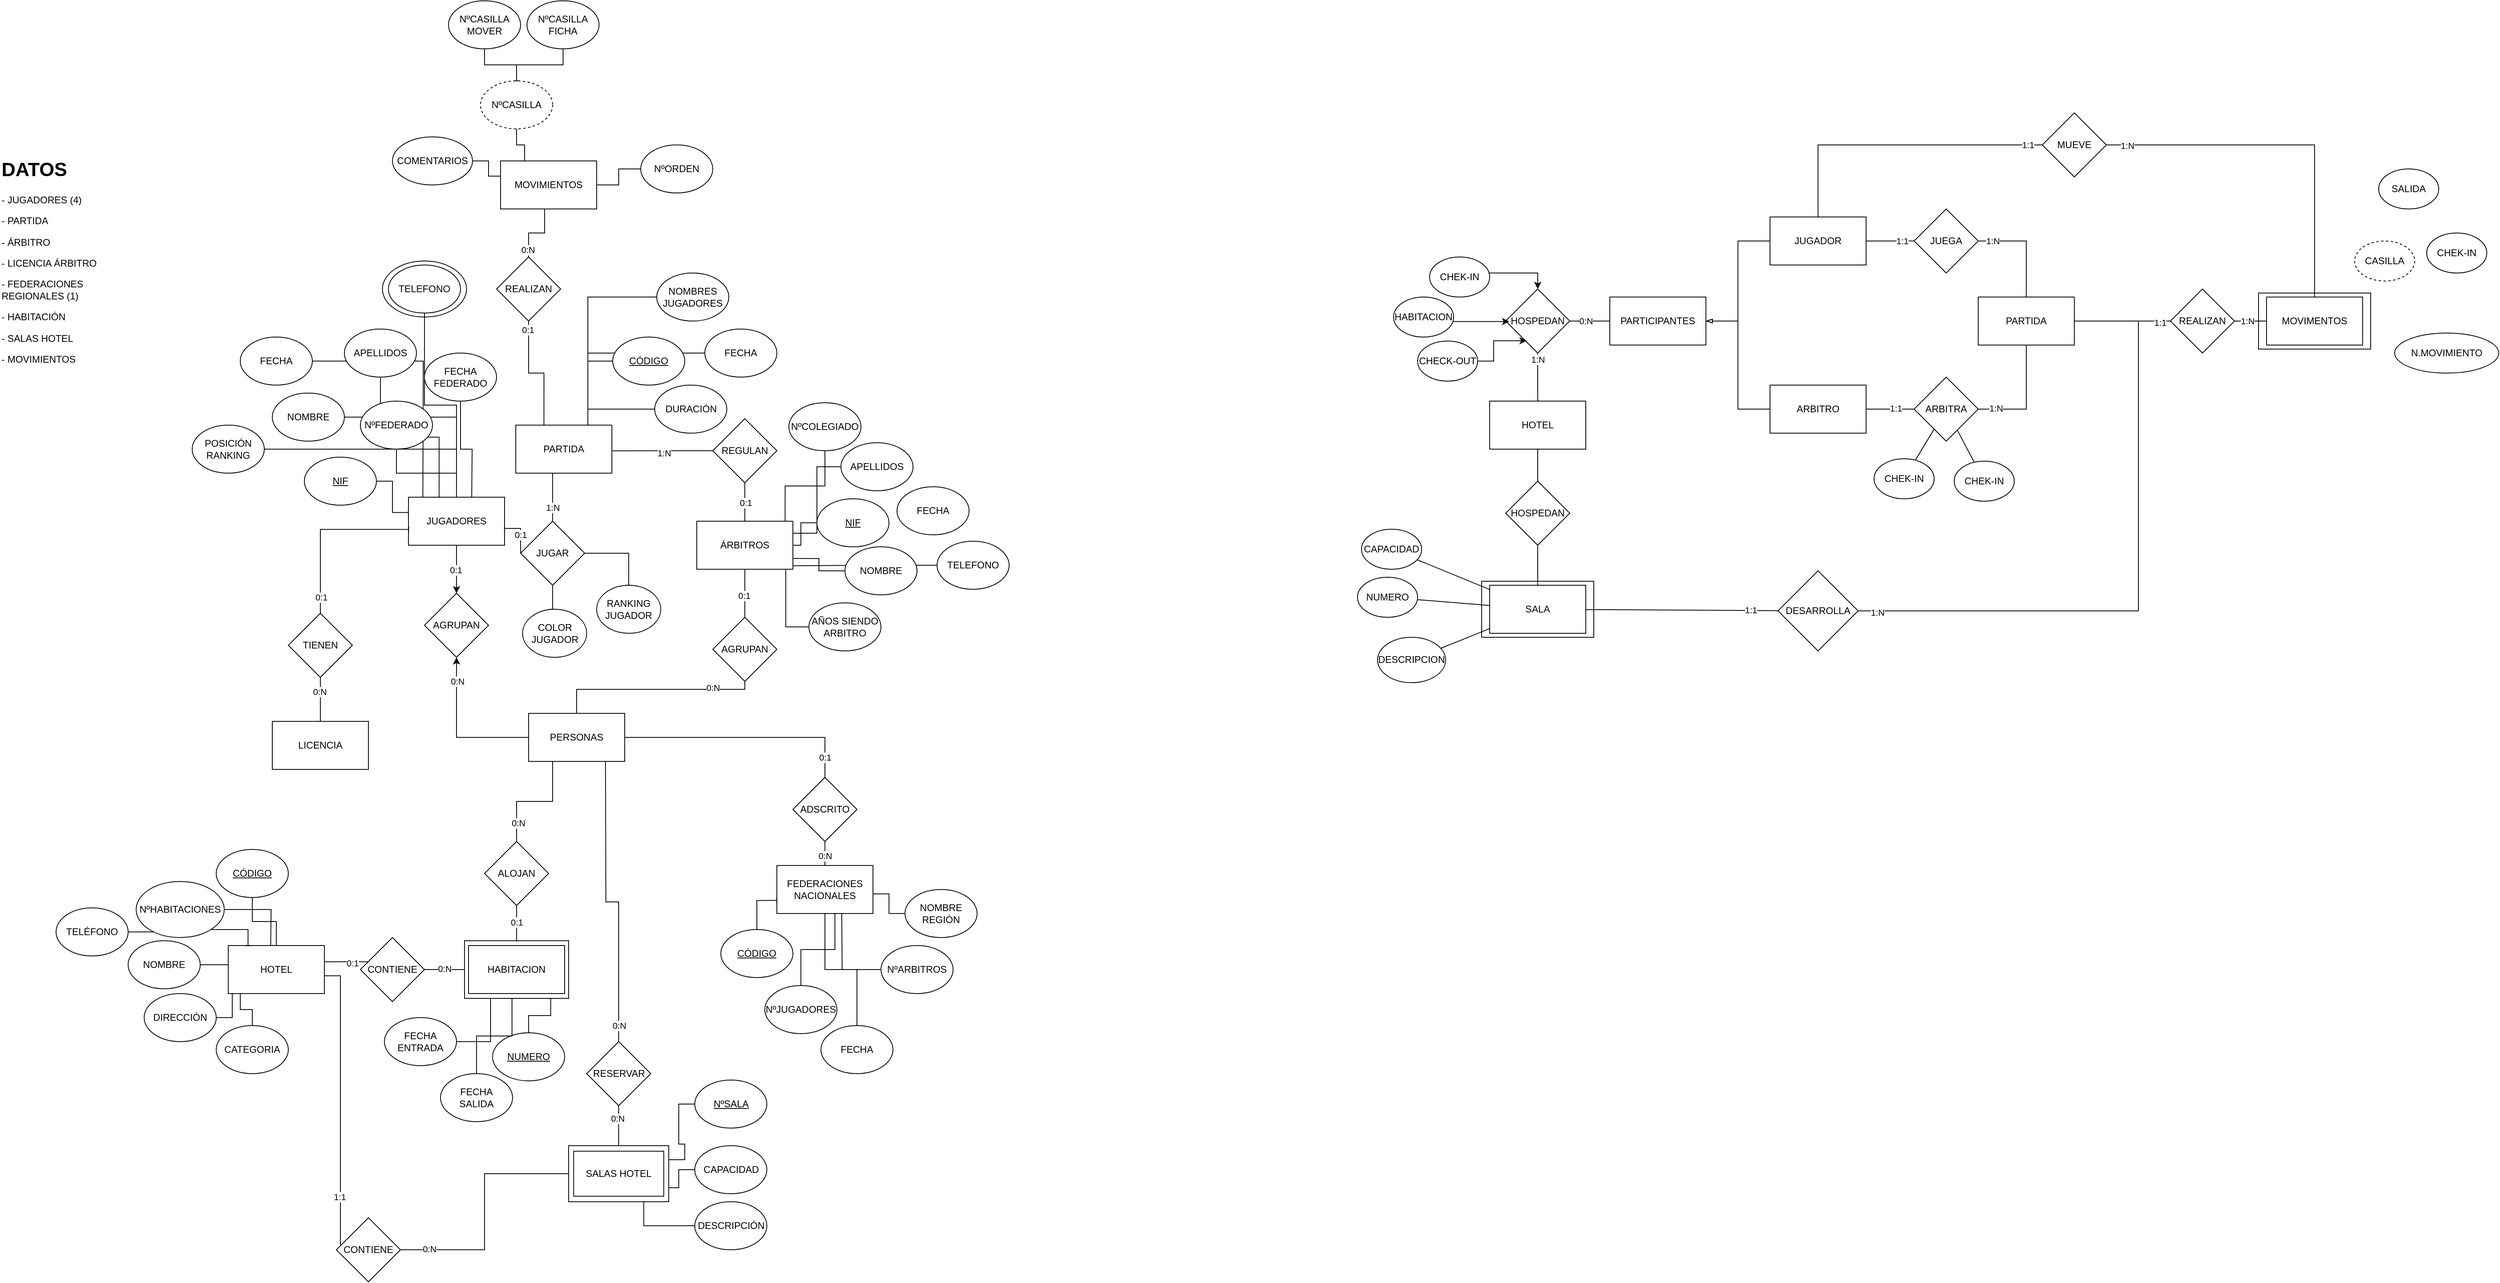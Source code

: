 <mxfile version="24.7.17">
  <diagram name="Página-1" id="o47DHIeaNQYIoSvxBMfL">
    <mxGraphModel dx="1810" dy="1708" grid="1" gridSize="10" guides="1" tooltips="1" connect="1" arrows="1" fold="1" page="1" pageScale="1" pageWidth="827" pageHeight="1169" math="0" shadow="0">
      <root>
        <mxCell id="0" />
        <mxCell id="1" parent="0" />
        <mxCell id="8Yfpx1BOfUTbNeeiR8w_-63" value="MOVIMENTOS" style="rounded=0;whiteSpace=wrap;html=1;" vertex="1" parent="1">
          <mxGeometry x="2530" y="185" width="140" height="70" as="geometry" />
        </mxCell>
        <mxCell id="8Yfpx1BOfUTbNeeiR8w_-32" value="" style="rounded=0;whiteSpace=wrap;html=1;" vertex="1" parent="1">
          <mxGeometry x="1560" y="545" width="140" height="70" as="geometry" />
        </mxCell>
        <mxCell id="TMby_tyriAQ5ey5jKDCZ-1" value="TELEFONO" style="ellipse;whiteSpace=wrap;html=1;" parent="1" vertex="1">
          <mxGeometry x="187.5" y="145" width="105" height="70" as="geometry" />
        </mxCell>
        <mxCell id="W9Ks_EkjWokIj7THZj_N-93" value="" style="rounded=0;whiteSpace=wrap;html=1;" parent="1" vertex="1">
          <mxGeometry x="290" y="994" width="130" height="72" as="geometry" />
        </mxCell>
        <mxCell id="W9Ks_EkjWokIj7THZj_N-1" value="&lt;h1 style=&quot;margin-top: 0px;&quot;&gt;DATOS&lt;/h1&gt;&lt;p&gt;- JUGADORES (4)&lt;/p&gt;&lt;p&gt;- PARTIDA&lt;/p&gt;&lt;p&gt;- ÁRBITRO&amp;nbsp;&lt;/p&gt;&lt;p&gt;- LICENCIA ÁRBITRO&lt;/p&gt;&lt;p&gt;- FEDERACIONES REGIONALES (1)&lt;/p&gt;&lt;p&gt;- HABITACIÓN&lt;/p&gt;&lt;p&gt;- SALAS HOTEL&lt;/p&gt;&lt;p&gt;- MOVIMIENTOS&lt;/p&gt;&lt;p&gt;&lt;br&gt;&lt;/p&gt;" style="text;html=1;whiteSpace=wrap;overflow=hidden;rounded=0;" parent="1" vertex="1">
          <mxGeometry x="-290" y="10" width="180" height="280" as="geometry" />
        </mxCell>
        <mxCell id="W9Ks_EkjWokIj7THZj_N-2" value="ÁRBITROS" style="rounded=0;whiteSpace=wrap;html=1;" parent="1" vertex="1">
          <mxGeometry x="580" y="470" width="120" height="60" as="geometry" />
        </mxCell>
        <mxCell id="W9Ks_EkjWokIj7THZj_N-14" style="edgeStyle=orthogonalEdgeStyle;rounded=0;orthogonalLoop=1;jettySize=auto;html=1;entryX=0.5;entryY=0;entryDx=0;entryDy=0;" parent="1" source="W9Ks_EkjWokIj7THZj_N-3" target="W9Ks_EkjWokIj7THZj_N-12" edge="1">
          <mxGeometry relative="1" as="geometry" />
        </mxCell>
        <mxCell id="TMby_tyriAQ5ey5jKDCZ-6" value="0:1" style="edgeLabel;html=1;align=center;verticalAlign=middle;resizable=0;points=[];" parent="W9Ks_EkjWokIj7THZj_N-14" vertex="1" connectable="0">
          <mxGeometry x="0.038" y="-1" relative="1" as="geometry">
            <mxPoint as="offset" />
          </mxGeometry>
        </mxCell>
        <mxCell id="W9Ks_EkjWokIj7THZj_N-3" value="JUGADORES" style="rounded=0;whiteSpace=wrap;html=1;" parent="1" vertex="1">
          <mxGeometry x="220" y="440" width="120" height="60" as="geometry" />
        </mxCell>
        <mxCell id="W9Ks_EkjWokIj7THZj_N-4" value="PARTIDA" style="rounded=0;whiteSpace=wrap;html=1;" parent="1" vertex="1">
          <mxGeometry x="354" y="350" width="120" height="60" as="geometry" />
        </mxCell>
        <mxCell id="W9Ks_EkjWokIj7THZj_N-5" value="LICENCIA" style="whiteSpace=wrap;html=1;" parent="1" vertex="1">
          <mxGeometry x="50" y="720" width="120" height="60" as="geometry" />
        </mxCell>
        <mxCell id="W9Ks_EkjWokIj7THZj_N-6" value="FEDERACIONES&lt;div&gt;NACIONALES&lt;/div&gt;" style="rounded=0;whiteSpace=wrap;html=1;" parent="1" vertex="1">
          <mxGeometry x="680" y="900" width="120" height="60" as="geometry" />
        </mxCell>
        <mxCell id="W9Ks_EkjWokIj7THZj_N-7" value="HOTEL" style="rounded=0;whiteSpace=wrap;html=1;" parent="1" vertex="1">
          <mxGeometry x="-5" y="1000" width="120" height="60" as="geometry" />
        </mxCell>
        <mxCell id="W9Ks_EkjWokIj7THZj_N-8" value="HABITACION" style="rounded=0;whiteSpace=wrap;html=1;" parent="1" vertex="1">
          <mxGeometry x="295" y="1000" width="120" height="60" as="geometry" />
        </mxCell>
        <mxCell id="W9Ks_EkjWokIj7THZj_N-19" style="edgeStyle=orthogonalEdgeStyle;rounded=0;orthogonalLoop=1;jettySize=auto;html=1;entryX=0.5;entryY=1;entryDx=0;entryDy=0;" parent="1" source="W9Ks_EkjWokIj7THZj_N-9" target="W9Ks_EkjWokIj7THZj_N-12" edge="1">
          <mxGeometry relative="1" as="geometry" />
        </mxCell>
        <mxCell id="TMby_tyriAQ5ey5jKDCZ-7" value="0:N" style="edgeLabel;html=1;align=center;verticalAlign=middle;resizable=0;points=[];" parent="W9Ks_EkjWokIj7THZj_N-19" vertex="1" connectable="0">
          <mxGeometry x="0.685" y="-1" relative="1" as="geometry">
            <mxPoint as="offset" />
          </mxGeometry>
        </mxCell>
        <mxCell id="W9Ks_EkjWokIj7THZj_N-9" value="PERSONAS" style="rounded=0;whiteSpace=wrap;html=1;" parent="1" vertex="1">
          <mxGeometry x="370" y="710" width="120" height="60" as="geometry" />
        </mxCell>
        <mxCell id="W9Ks_EkjWokIj7THZj_N-10" value="SALAS HOTEL" style="rounded=0;whiteSpace=wrap;html=1;" parent="1" vertex="1">
          <mxGeometry x="420" y="1250" width="125" height="70" as="geometry" />
        </mxCell>
        <mxCell id="W9Ks_EkjWokIj7THZj_N-11" value="MOVIMIENTOS" style="rounded=0;whiteSpace=wrap;html=1;" parent="1" vertex="1">
          <mxGeometry x="335" y="20" width="120" height="60" as="geometry" />
        </mxCell>
        <mxCell id="W9Ks_EkjWokIj7THZj_N-12" value="AGRUPAN" style="rhombus;whiteSpace=wrap;html=1;" parent="1" vertex="1">
          <mxGeometry x="240" y="560" width="80" height="80" as="geometry" />
        </mxCell>
        <mxCell id="TMby_tyriAQ5ey5jKDCZ-31" style="edgeStyle=orthogonalEdgeStyle;rounded=0;orthogonalLoop=1;jettySize=auto;html=1;entryX=0.5;entryY=0;entryDx=0;entryDy=0;endArrow=baseDash;endFill=0;" parent="1" source="W9Ks_EkjWokIj7THZj_N-15" target="W9Ks_EkjWokIj7THZj_N-9" edge="1">
          <mxGeometry relative="1" as="geometry">
            <Array as="points">
              <mxPoint x="640" y="680" />
              <mxPoint x="430" y="680" />
            </Array>
          </mxGeometry>
        </mxCell>
        <mxCell id="TMby_tyriAQ5ey5jKDCZ-32" value="0:N" style="edgeLabel;html=1;align=center;verticalAlign=middle;resizable=0;points=[];" parent="TMby_tyriAQ5ey5jKDCZ-31" vertex="1" connectable="0">
          <mxGeometry x="0.654" y="-2" relative="1" as="geometry">
            <mxPoint x="157" as="offset" />
          </mxGeometry>
        </mxCell>
        <mxCell id="TMby_tyriAQ5ey5jKDCZ-41" style="edgeStyle=orthogonalEdgeStyle;rounded=0;orthogonalLoop=1;jettySize=auto;html=1;entryX=0.5;entryY=1;entryDx=0;entryDy=0;endArrow=baseDash;endFill=0;" parent="1" source="W9Ks_EkjWokIj7THZj_N-15" target="W9Ks_EkjWokIj7THZj_N-2" edge="1">
          <mxGeometry relative="1" as="geometry" />
        </mxCell>
        <mxCell id="TMby_tyriAQ5ey5jKDCZ-42" value="0:1" style="edgeLabel;html=1;align=center;verticalAlign=middle;resizable=0;points=[];" parent="TMby_tyriAQ5ey5jKDCZ-41" vertex="1" connectable="0">
          <mxGeometry x="-0.091" y="1" relative="1" as="geometry">
            <mxPoint as="offset" />
          </mxGeometry>
        </mxCell>
        <mxCell id="W9Ks_EkjWokIj7THZj_N-15" value="AGRUPAN" style="rhombus;whiteSpace=wrap;html=1;" parent="1" vertex="1">
          <mxGeometry x="600" y="590" width="80" height="80" as="geometry" />
        </mxCell>
        <mxCell id="TMby_tyriAQ5ey5jKDCZ-17" style="edgeStyle=orthogonalEdgeStyle;rounded=0;orthogonalLoop=1;jettySize=auto;html=1;entryX=0.25;entryY=1;entryDx=0;entryDy=0;endArrow=baseDash;endFill=0;" parent="1" source="W9Ks_EkjWokIj7THZj_N-25" target="W9Ks_EkjWokIj7THZj_N-9" edge="1">
          <mxGeometry relative="1" as="geometry" />
        </mxCell>
        <mxCell id="TMby_tyriAQ5ey5jKDCZ-20" value="0:N" style="edgeLabel;html=1;align=center;verticalAlign=middle;resizable=0;points=[];" parent="TMby_tyriAQ5ey5jKDCZ-17" vertex="1" connectable="0">
          <mxGeometry x="-0.679" y="-2" relative="1" as="geometry">
            <mxPoint as="offset" />
          </mxGeometry>
        </mxCell>
        <mxCell id="TMby_tyriAQ5ey5jKDCZ-18" style="edgeStyle=orthogonalEdgeStyle;rounded=0;orthogonalLoop=1;jettySize=auto;html=1;entryX=0.5;entryY=0;entryDx=0;entryDy=0;endArrow=baseDash;endFill=0;" parent="1" source="W9Ks_EkjWokIj7THZj_N-25" target="W9Ks_EkjWokIj7THZj_N-93" edge="1">
          <mxGeometry relative="1" as="geometry" />
        </mxCell>
        <mxCell id="TMby_tyriAQ5ey5jKDCZ-21" value="0:1" style="edgeLabel;html=1;align=center;verticalAlign=middle;resizable=0;points=[];" parent="TMby_tyriAQ5ey5jKDCZ-18" vertex="1" connectable="0">
          <mxGeometry x="-0.074" relative="1" as="geometry">
            <mxPoint as="offset" />
          </mxGeometry>
        </mxCell>
        <mxCell id="W9Ks_EkjWokIj7THZj_N-25" value="ALOJAN" style="rhombus;whiteSpace=wrap;html=1;" parent="1" vertex="1">
          <mxGeometry x="315" y="870" width="80" height="80" as="geometry" />
        </mxCell>
        <mxCell id="TMby_tyriAQ5ey5jKDCZ-3" style="edgeStyle=orthogonalEdgeStyle;rounded=0;orthogonalLoop=1;jettySize=auto;html=1;entryX=0.5;entryY=0;entryDx=0;entryDy=0;endArrow=baseDash;endFill=0;" parent="1" source="W9Ks_EkjWokIj7THZj_N-27" target="W9Ks_EkjWokIj7THZj_N-5" edge="1">
          <mxGeometry relative="1" as="geometry" />
        </mxCell>
        <mxCell id="TMby_tyriAQ5ey5jKDCZ-5" value="0:N" style="edgeLabel;html=1;align=center;verticalAlign=middle;resizable=0;points=[];" parent="TMby_tyriAQ5ey5jKDCZ-3" vertex="1" connectable="0">
          <mxGeometry x="-0.358" y="-1" relative="1" as="geometry">
            <mxPoint as="offset" />
          </mxGeometry>
        </mxCell>
        <mxCell id="W9Ks_EkjWokIj7THZj_N-27" value="TIENEN" style="rhombus;whiteSpace=wrap;html=1;" parent="1" vertex="1">
          <mxGeometry x="70" y="585" width="80" height="80" as="geometry" />
        </mxCell>
        <mxCell id="TMby_tyriAQ5ey5jKDCZ-28" style="edgeStyle=orthogonalEdgeStyle;rounded=0;orthogonalLoop=1;jettySize=auto;html=1;entryX=0.5;entryY=0;entryDx=0;entryDy=0;endArrow=baseDash;endFill=0;" parent="1" source="W9Ks_EkjWokIj7THZj_N-29" target="W9Ks_EkjWokIj7THZj_N-6" edge="1">
          <mxGeometry relative="1" as="geometry" />
        </mxCell>
        <mxCell id="TMby_tyriAQ5ey5jKDCZ-35" value="0:N" style="edgeLabel;html=1;align=center;verticalAlign=middle;resizable=0;points=[];" parent="TMby_tyriAQ5ey5jKDCZ-28" vertex="1" connectable="0">
          <mxGeometry x="0.509" relative="1" as="geometry">
            <mxPoint as="offset" />
          </mxGeometry>
        </mxCell>
        <mxCell id="TMby_tyriAQ5ey5jKDCZ-33" style="edgeStyle=orthogonalEdgeStyle;rounded=0;orthogonalLoop=1;jettySize=auto;html=1;entryX=1;entryY=0.5;entryDx=0;entryDy=0;endArrow=baseDash;endFill=0;" parent="1" source="W9Ks_EkjWokIj7THZj_N-29" target="W9Ks_EkjWokIj7THZj_N-9" edge="1">
          <mxGeometry relative="1" as="geometry">
            <Array as="points">
              <mxPoint x="740" y="740" />
            </Array>
          </mxGeometry>
        </mxCell>
        <mxCell id="TMby_tyriAQ5ey5jKDCZ-34" value="0:1" style="edgeLabel;html=1;align=center;verticalAlign=middle;resizable=0;points=[];" parent="TMby_tyriAQ5ey5jKDCZ-33" vertex="1" connectable="0">
          <mxGeometry x="-0.833" relative="1" as="geometry">
            <mxPoint as="offset" />
          </mxGeometry>
        </mxCell>
        <mxCell id="W9Ks_EkjWokIj7THZj_N-29" value="ADSCRITO" style="rhombus;whiteSpace=wrap;html=1;" parent="1" vertex="1">
          <mxGeometry x="700" y="790" width="80" height="80" as="geometry" />
        </mxCell>
        <mxCell id="TMby_tyriAQ5ey5jKDCZ-25" style="edgeStyle=orthogonalEdgeStyle;rounded=0;orthogonalLoop=1;jettySize=auto;html=1;entryX=0.5;entryY=0;entryDx=0;entryDy=0;endArrow=baseDash;endFill=0;" parent="1" source="W9Ks_EkjWokIj7THZj_N-31" target="W9Ks_EkjWokIj7THZj_N-10" edge="1">
          <mxGeometry relative="1" as="geometry" />
        </mxCell>
        <mxCell id="TMby_tyriAQ5ey5jKDCZ-27" value="0:N" style="edgeLabel;html=1;align=center;verticalAlign=middle;resizable=0;points=[];" parent="TMby_tyriAQ5ey5jKDCZ-25" vertex="1" connectable="0">
          <mxGeometry x="-0.363" y="-2" relative="1" as="geometry">
            <mxPoint as="offset" />
          </mxGeometry>
        </mxCell>
        <mxCell id="W9Ks_EkjWokIj7THZj_N-31" value="RESERVAR" style="rhombus;whiteSpace=wrap;html=1;" parent="1" vertex="1">
          <mxGeometry x="442.5" y="1120" width="80" height="80" as="geometry" />
        </mxCell>
        <mxCell id="W9Ks_EkjWokIj7THZj_N-53" style="edgeStyle=orthogonalEdgeStyle;rounded=0;orthogonalLoop=1;jettySize=auto;html=1;endArrow=baseDash;endFill=0;" parent="1" source="W9Ks_EkjWokIj7THZj_N-40" target="W9Ks_EkjWokIj7THZj_N-3" edge="1">
          <mxGeometry relative="1" as="geometry" />
        </mxCell>
        <mxCell id="W9Ks_EkjWokIj7THZj_N-40" value="NOMBRE" style="ellipse;whiteSpace=wrap;html=1;" parent="1" vertex="1">
          <mxGeometry x="50" y="310" width="90" height="60" as="geometry" />
        </mxCell>
        <mxCell id="W9Ks_EkjWokIj7THZj_N-43" style="edgeStyle=orthogonalEdgeStyle;rounded=0;orthogonalLoop=1;jettySize=auto;html=1;endArrow=baseDash;endFill=0;" parent="1" source="W9Ks_EkjWokIj7THZj_N-42" target="W9Ks_EkjWokIj7THZj_N-3" edge="1">
          <mxGeometry relative="1" as="geometry" />
        </mxCell>
        <mxCell id="W9Ks_EkjWokIj7THZj_N-45" value="FECHA&lt;span style=&quot;color: rgba(0, 0, 0, 0); font-family: monospace; font-size: 0px; text-align: start; text-wrap: nowrap;&quot;&gt;%3CmxGraphModel%3E%3Croot%3E%3CmxCell%20id%3D%220%22%2F%3E%3CmxCell%20id%3D%221%22%20parent%3D%220%22%2F%3E%3CmxCell%20id%3D%222%22%20value%3D%22NOMBRE%22%20style%3D%22ellipse%3BwhiteSpace%3Dwrap%3Bhtml%3D1%3B%22%20vertex%3D%221%22%20parent%3D%221%22%3E%3CmxGeometry%20x%3D%2250%22%20y%3D%22310%22%20width%3D%2290%22%20height%3D%2260%22%20as%3D%22geometry%22%2F%3E%3C%2FmxCell%3E%3C%2Froot%3E%3C%2FmxGraphModel%3E&lt;/span&gt;" style="ellipse;whiteSpace=wrap;html=1;" parent="1" vertex="1">
          <mxGeometry x="10" y="240" width="90" height="60" as="geometry" />
        </mxCell>
        <mxCell id="W9Ks_EkjWokIj7THZj_N-55" style="edgeStyle=orthogonalEdgeStyle;rounded=0;orthogonalLoop=1;jettySize=auto;html=1;endArrow=baseDash;endFill=0;" parent="1" source="W9Ks_EkjWokIj7THZj_N-47" target="W9Ks_EkjWokIj7THZj_N-3" edge="1">
          <mxGeometry relative="1" as="geometry" />
        </mxCell>
        <mxCell id="W9Ks_EkjWokIj7THZj_N-47" value="POSICIÓN&lt;div&gt;RANKING&lt;/div&gt;" style="ellipse;whiteSpace=wrap;html=1;" parent="1" vertex="1">
          <mxGeometry x="-50" y="350" width="90" height="60" as="geometry" />
        </mxCell>
        <mxCell id="W9Ks_EkjWokIj7THZj_N-50" style="edgeStyle=orthogonalEdgeStyle;rounded=0;orthogonalLoop=1;jettySize=auto;html=1;entryX=-0.001;entryY=0.318;entryDx=0;entryDy=0;entryPerimeter=0;endArrow=baseDash;endFill=0;" parent="1" source="W9Ks_EkjWokIj7THZj_N-41" target="W9Ks_EkjWokIj7THZj_N-3" edge="1">
          <mxGeometry relative="1" as="geometry" />
        </mxCell>
        <mxCell id="W9Ks_EkjWokIj7THZj_N-51" style="edgeStyle=orthogonalEdgeStyle;rounded=0;orthogonalLoop=1;jettySize=auto;html=1;endArrow=baseDash;endFill=0;" parent="1" source="W9Ks_EkjWokIj7THZj_N-48" edge="1">
          <mxGeometry relative="1" as="geometry">
            <mxPoint x="299" y="440" as="targetPoint" />
          </mxGeometry>
        </mxCell>
        <mxCell id="W9Ks_EkjWokIj7THZj_N-52" style="edgeStyle=orthogonalEdgeStyle;rounded=0;orthogonalLoop=1;jettySize=auto;html=1;entryX=0.319;entryY=0;entryDx=0;entryDy=0;entryPerimeter=0;endArrow=baseDash;endFill=0;" parent="1" source="W9Ks_EkjWokIj7THZj_N-46" target="W9Ks_EkjWokIj7THZj_N-3" edge="1">
          <mxGeometry relative="1" as="geometry" />
        </mxCell>
        <mxCell id="W9Ks_EkjWokIj7THZj_N-54" style="edgeStyle=orthogonalEdgeStyle;rounded=0;orthogonalLoop=1;jettySize=auto;html=1;endArrow=baseDash;endFill=0;" parent="1" source="W9Ks_EkjWokIj7THZj_N-45" edge="1">
          <mxGeometry relative="1" as="geometry">
            <mxPoint x="238" y="440" as="targetPoint" />
          </mxGeometry>
        </mxCell>
        <mxCell id="W9Ks_EkjWokIj7THZj_N-41" value="&lt;u&gt;NIF&lt;/u&gt;" style="ellipse;whiteSpace=wrap;html=1;" parent="1" vertex="1">
          <mxGeometry x="90" y="390" width="90" height="60" as="geometry" />
        </mxCell>
        <mxCell id="W9Ks_EkjWokIj7THZj_N-42" value="NºFEDERADO" style="ellipse;whiteSpace=wrap;html=1;" parent="1" vertex="1">
          <mxGeometry x="160" y="320" width="90" height="60" as="geometry" />
        </mxCell>
        <mxCell id="W9Ks_EkjWokIj7THZj_N-46" value="APELLIDOS" style="ellipse;whiteSpace=wrap;html=1;" parent="1" vertex="1">
          <mxGeometry x="140" y="230" width="90" height="60" as="geometry" />
        </mxCell>
        <mxCell id="TMby_tyriAQ5ey5jKDCZ-48" style="edgeStyle=orthogonalEdgeStyle;rounded=0;orthogonalLoop=1;jettySize=auto;html=1;entryX=0.5;entryY=0;entryDx=0;entryDy=0;endArrow=baseDash;endFill=0;" parent="1" source="W9Ks_EkjWokIj7THZj_N-57" target="W9Ks_EkjWokIj7THZj_N-176" edge="1">
          <mxGeometry relative="1" as="geometry" />
        </mxCell>
        <mxCell id="W9Ks_EkjWokIj7THZj_N-57" value="JUGAR" style="rhombus;whiteSpace=wrap;html=1;" parent="1" vertex="1">
          <mxGeometry x="360" y="470" width="80" height="80" as="geometry" />
        </mxCell>
        <mxCell id="W9Ks_EkjWokIj7THZj_N-59" style="edgeStyle=orthogonalEdgeStyle;rounded=0;orthogonalLoop=1;jettySize=auto;html=1;entryX=0.383;entryY=1;entryDx=0;entryDy=0;entryPerimeter=0;endArrow=baseDash;endFill=0;" parent="1" source="W9Ks_EkjWokIj7THZj_N-57" target="W9Ks_EkjWokIj7THZj_N-4" edge="1">
          <mxGeometry relative="1" as="geometry" />
        </mxCell>
        <mxCell id="TMby_tyriAQ5ey5jKDCZ-46" value="1:N" style="edgeLabel;html=1;align=center;verticalAlign=middle;resizable=0;points=[];" parent="W9Ks_EkjWokIj7THZj_N-59" vertex="1" connectable="0">
          <mxGeometry x="-0.425" relative="1" as="geometry">
            <mxPoint as="offset" />
          </mxGeometry>
        </mxCell>
        <mxCell id="TMby_tyriAQ5ey5jKDCZ-49" style="edgeStyle=orthogonalEdgeStyle;rounded=0;orthogonalLoop=1;jettySize=auto;html=1;entryX=0.5;entryY=0;entryDx=0;entryDy=0;endArrow=baseDash;endFill=0;" parent="1" source="W9Ks_EkjWokIj7THZj_N-64" target="W9Ks_EkjWokIj7THZj_N-2" edge="1">
          <mxGeometry relative="1" as="geometry" />
        </mxCell>
        <mxCell id="TMby_tyriAQ5ey5jKDCZ-50" value="0:1" style="edgeLabel;html=1;align=center;verticalAlign=middle;resizable=0;points=[];" parent="TMby_tyriAQ5ey5jKDCZ-49" vertex="1" connectable="0">
          <mxGeometry x="0.039" y="1" relative="1" as="geometry">
            <mxPoint as="offset" />
          </mxGeometry>
        </mxCell>
        <mxCell id="W9Ks_EkjWokIj7THZj_N-64" value="REGULAN" style="rhombus;whiteSpace=wrap;html=1;" parent="1" vertex="1">
          <mxGeometry x="600" y="342" width="80" height="80" as="geometry" />
        </mxCell>
        <mxCell id="W9Ks_EkjWokIj7THZj_N-77" style="edgeStyle=orthogonalEdgeStyle;rounded=0;orthogonalLoop=1;jettySize=auto;html=1;entryX=1;entryY=0.25;entryDx=0;entryDy=0;endArrow=baseDash;endFill=0;" parent="1" source="W9Ks_EkjWokIj7THZj_N-66" target="W9Ks_EkjWokIj7THZj_N-2" edge="1">
          <mxGeometry relative="1" as="geometry" />
        </mxCell>
        <mxCell id="W9Ks_EkjWokIj7THZj_N-66" value="APELLIDOS" style="ellipse;whiteSpace=wrap;html=1;" parent="1" vertex="1">
          <mxGeometry x="760" y="372" width="90" height="60" as="geometry" />
        </mxCell>
        <mxCell id="W9Ks_EkjWokIj7THZj_N-68" value="NºCOLEGIADO" style="ellipse;whiteSpace=wrap;html=1;" parent="1" vertex="1">
          <mxGeometry x="695" y="322" width="90" height="60" as="geometry" />
        </mxCell>
        <mxCell id="W9Ks_EkjWokIj7THZj_N-76" style="edgeStyle=orthogonalEdgeStyle;rounded=0;orthogonalLoop=1;jettySize=auto;html=1;endArrow=baseDash;endFill=0;" parent="1" source="W9Ks_EkjWokIj7THZj_N-69" target="W9Ks_EkjWokIj7THZj_N-2" edge="1">
          <mxGeometry relative="1" as="geometry" />
        </mxCell>
        <mxCell id="W9Ks_EkjWokIj7THZj_N-69" value="&lt;u&gt;NIF&lt;/u&gt;" style="ellipse;whiteSpace=wrap;html=1;" parent="1" vertex="1">
          <mxGeometry x="730" y="442" width="90" height="60" as="geometry" />
        </mxCell>
        <mxCell id="W9Ks_EkjWokIj7THZj_N-74" style="edgeStyle=orthogonalEdgeStyle;rounded=0;orthogonalLoop=1;jettySize=auto;html=1;endArrow=baseDash;endFill=0;" parent="1" source="W9Ks_EkjWokIj7THZj_N-70" target="W9Ks_EkjWokIj7THZj_N-3" edge="1">
          <mxGeometry relative="1" as="geometry" />
        </mxCell>
        <mxCell id="W9Ks_EkjWokIj7THZj_N-70" value="TELEFONO" style="ellipse;whiteSpace=wrap;html=1;" parent="1" vertex="1">
          <mxGeometry x="195" y="150" width="90" height="60" as="geometry" />
        </mxCell>
        <mxCell id="W9Ks_EkjWokIj7THZj_N-71" value="FECHA" style="ellipse;whiteSpace=wrap;html=1;" parent="1" vertex="1">
          <mxGeometry x="830" y="427" width="90" height="60" as="geometry" />
        </mxCell>
        <mxCell id="W9Ks_EkjWokIj7THZj_N-81" style="edgeStyle=orthogonalEdgeStyle;rounded=0;orthogonalLoop=1;jettySize=auto;html=1;endArrow=baseDash;endFill=0;entryX=1;entryY=0.928;entryDx=0;entryDy=0;entryPerimeter=0;" parent="1" source="W9Ks_EkjWokIj7THZj_N-73" target="W9Ks_EkjWokIj7THZj_N-2" edge="1">
          <mxGeometry relative="1" as="geometry">
            <mxPoint x="700" y="530" as="targetPoint" />
          </mxGeometry>
        </mxCell>
        <mxCell id="W9Ks_EkjWokIj7THZj_N-73" value="TELEFONO" style="ellipse;whiteSpace=wrap;html=1;" parent="1" vertex="1">
          <mxGeometry x="880" y="495" width="90" height="60" as="geometry" />
        </mxCell>
        <mxCell id="W9Ks_EkjWokIj7THZj_N-48" value="FECHA&lt;div&gt;FEDERADO&lt;/div&gt;" style="ellipse;whiteSpace=wrap;html=1;" parent="1" vertex="1">
          <mxGeometry x="240" y="260" width="90" height="60" as="geometry" />
        </mxCell>
        <mxCell id="W9Ks_EkjWokIj7THZj_N-80" style="edgeStyle=orthogonalEdgeStyle;rounded=0;orthogonalLoop=1;jettySize=auto;html=1;entryX=0.926;entryY=1;entryDx=0;entryDy=0;endArrow=baseDash;endFill=0;entryPerimeter=0;" parent="1" source="W9Ks_EkjWokIj7THZj_N-75" target="W9Ks_EkjWokIj7THZj_N-2" edge="1">
          <mxGeometry relative="1" as="geometry" />
        </mxCell>
        <mxCell id="W9Ks_EkjWokIj7THZj_N-75" value="AÑOS SIENDO&lt;div&gt;ARBITRO&lt;/div&gt;" style="ellipse;whiteSpace=wrap;html=1;" parent="1" vertex="1">
          <mxGeometry x="720" y="572" width="90" height="60" as="geometry" />
        </mxCell>
        <mxCell id="W9Ks_EkjWokIj7THZj_N-78" style="edgeStyle=orthogonalEdgeStyle;rounded=0;orthogonalLoop=1;jettySize=auto;html=1;entryX=0.919;entryY=0;entryDx=0;entryDy=0;entryPerimeter=0;endArrow=baseDash;endFill=0;" parent="1" source="W9Ks_EkjWokIj7THZj_N-68" target="W9Ks_EkjWokIj7THZj_N-2" edge="1">
          <mxGeometry relative="1" as="geometry" />
        </mxCell>
        <mxCell id="W9Ks_EkjWokIj7THZj_N-79" style="edgeStyle=orthogonalEdgeStyle;rounded=0;orthogonalLoop=1;jettySize=auto;html=1;entryX=1;entryY=0.776;entryDx=0;entryDy=0;entryPerimeter=0;endArrow=baseDash;endFill=0;" parent="1" source="W9Ks_EkjWokIj7THZj_N-72" target="W9Ks_EkjWokIj7THZj_N-2" edge="1">
          <mxGeometry relative="1" as="geometry" />
        </mxCell>
        <mxCell id="W9Ks_EkjWokIj7THZj_N-72" value="NOMBRE" style="ellipse;whiteSpace=wrap;html=1;" parent="1" vertex="1">
          <mxGeometry x="765" y="502" width="90" height="60" as="geometry" />
        </mxCell>
        <mxCell id="TMby_tyriAQ5ey5jKDCZ-13" style="edgeStyle=orthogonalEdgeStyle;rounded=0;orthogonalLoop=1;jettySize=auto;html=1;entryX=1;entryY=0.339;entryDx=0;entryDy=0;endArrow=baseDash;endFill=0;entryPerimeter=0;" parent="1" source="W9Ks_EkjWokIj7THZj_N-87" target="W9Ks_EkjWokIj7THZj_N-7" edge="1">
          <mxGeometry relative="1" as="geometry">
            <Array as="points">
              <mxPoint x="137" y="1020" />
            </Array>
          </mxGeometry>
        </mxCell>
        <mxCell id="TMby_tyriAQ5ey5jKDCZ-14" value="0:1" style="edgeLabel;html=1;align=center;verticalAlign=middle;resizable=0;points=[];" parent="TMby_tyriAQ5ey5jKDCZ-13" vertex="1" connectable="0">
          <mxGeometry x="-0.279" y="1" relative="1" as="geometry">
            <mxPoint as="offset" />
          </mxGeometry>
        </mxCell>
        <mxCell id="TMby_tyriAQ5ey5jKDCZ-22" style="edgeStyle=orthogonalEdgeStyle;rounded=0;orthogonalLoop=1;jettySize=auto;html=1;entryX=0;entryY=0.5;entryDx=0;entryDy=0;endArrow=baseDash;endFill=0;" parent="1" source="W9Ks_EkjWokIj7THZj_N-87" target="W9Ks_EkjWokIj7THZj_N-93" edge="1">
          <mxGeometry relative="1" as="geometry" />
        </mxCell>
        <mxCell id="TMby_tyriAQ5ey5jKDCZ-23" value="0:N" style="edgeLabel;html=1;align=center;verticalAlign=middle;resizable=0;points=[];" parent="TMby_tyriAQ5ey5jKDCZ-22" vertex="1" connectable="0">
          <mxGeometry y="1" relative="1" as="geometry">
            <mxPoint as="offset" />
          </mxGeometry>
        </mxCell>
        <mxCell id="W9Ks_EkjWokIj7THZj_N-87" value="CONTIENE" style="rhombus;whiteSpace=wrap;html=1;" parent="1" vertex="1">
          <mxGeometry x="160" y="990" width="80" height="80" as="geometry" />
        </mxCell>
        <mxCell id="W9Ks_EkjWokIj7THZj_N-95" value="TELÉFONO" style="ellipse;whiteSpace=wrap;html=1;" parent="1" vertex="1">
          <mxGeometry x="-220" y="953" width="90" height="60" as="geometry" />
        </mxCell>
        <mxCell id="W9Ks_EkjWokIj7THZj_N-103" style="edgeStyle=orthogonalEdgeStyle;rounded=0;orthogonalLoop=1;jettySize=auto;html=1;endArrow=baseDash;endFill=0;" parent="1" source="W9Ks_EkjWokIj7THZj_N-96" edge="1">
          <mxGeometry relative="1" as="geometry">
            <mxPoint y="1060" as="targetPoint" />
            <Array as="points">
              <mxPoint y="1090" />
              <mxPoint y="1060" />
            </Array>
          </mxGeometry>
        </mxCell>
        <mxCell id="W9Ks_EkjWokIj7THZj_N-96" value="DIRECCIÓN" style="ellipse;whiteSpace=wrap;html=1;" parent="1" vertex="1">
          <mxGeometry x="-110" y="1060" width="90" height="60" as="geometry" />
        </mxCell>
        <mxCell id="W9Ks_EkjWokIj7THZj_N-97" value="CATEGORIA" style="ellipse;whiteSpace=wrap;html=1;" parent="1" vertex="1">
          <mxGeometry x="-20" y="1100" width="90" height="60" as="geometry" />
        </mxCell>
        <mxCell id="W9Ks_EkjWokIj7THZj_N-98" value="NOMBRE" style="ellipse;whiteSpace=wrap;html=1;" parent="1" vertex="1">
          <mxGeometry x="-130" y="994" width="90" height="60" as="geometry" />
        </mxCell>
        <mxCell id="W9Ks_EkjWokIj7THZj_N-100" style="edgeStyle=orthogonalEdgeStyle;rounded=0;orthogonalLoop=1;jettySize=auto;html=1;entryX=0.5;entryY=0;entryDx=0;entryDy=0;endArrow=baseDash;endFill=0;" parent="1" source="W9Ks_EkjWokIj7THZj_N-99" target="W9Ks_EkjWokIj7THZj_N-7" edge="1">
          <mxGeometry relative="1" as="geometry" />
        </mxCell>
        <mxCell id="W9Ks_EkjWokIj7THZj_N-99" value="&lt;u&gt;CÓDIGO&lt;/u&gt;" style="ellipse;whiteSpace=wrap;html=1;" parent="1" vertex="1">
          <mxGeometry x="-20" y="880" width="90" height="60" as="geometry" />
        </mxCell>
        <mxCell id="W9Ks_EkjWokIj7THZj_N-101" style="edgeStyle=orthogonalEdgeStyle;rounded=0;orthogonalLoop=1;jettySize=auto;html=1;endArrow=baseDash;endFill=0;" parent="1" source="W9Ks_EkjWokIj7THZj_N-94" edge="1">
          <mxGeometry relative="1" as="geometry">
            <mxPoint x="48" y="1000" as="targetPoint" />
          </mxGeometry>
        </mxCell>
        <mxCell id="W9Ks_EkjWokIj7THZj_N-102" style="edgeStyle=orthogonalEdgeStyle;rounded=0;orthogonalLoop=1;jettySize=auto;html=1;entryX=0;entryY=0.4;entryDx=0;entryDy=0;entryPerimeter=0;endArrow=baseDash;endFill=0;" parent="1" source="W9Ks_EkjWokIj7THZj_N-98" target="W9Ks_EkjWokIj7THZj_N-7" edge="1">
          <mxGeometry relative="1" as="geometry" />
        </mxCell>
        <mxCell id="W9Ks_EkjWokIj7THZj_N-104" style="edgeStyle=orthogonalEdgeStyle;rounded=0;orthogonalLoop=1;jettySize=auto;html=1;entryX=0.125;entryY=1;entryDx=0;entryDy=0;entryPerimeter=0;endArrow=baseDash;endFill=0;" parent="1" source="W9Ks_EkjWokIj7THZj_N-97" target="W9Ks_EkjWokIj7THZj_N-7" edge="1">
          <mxGeometry relative="1" as="geometry" />
        </mxCell>
        <mxCell id="W9Ks_EkjWokIj7THZj_N-105" style="edgeStyle=orthogonalEdgeStyle;rounded=0;orthogonalLoop=1;jettySize=auto;html=1;entryX=0.206;entryY=0.004;entryDx=0;entryDy=0;entryPerimeter=0;endArrow=baseDash;endFill=0;" parent="1" source="W9Ks_EkjWokIj7THZj_N-95" target="W9Ks_EkjWokIj7THZj_N-7" edge="1">
          <mxGeometry relative="1" as="geometry" />
        </mxCell>
        <mxCell id="W9Ks_EkjWokIj7THZj_N-94" value="NºHABITACIONES" style="ellipse;whiteSpace=wrap;html=1;" parent="1" vertex="1">
          <mxGeometry x="-120" y="920" width="110" height="70" as="geometry" />
        </mxCell>
        <mxCell id="W9Ks_EkjWokIj7THZj_N-111" style="edgeStyle=orthogonalEdgeStyle;rounded=0;orthogonalLoop=1;jettySize=auto;html=1;entryX=0.25;entryY=1;entryDx=0;entryDy=0;endArrow=baseDash;endFill=0;" parent="1" source="W9Ks_EkjWokIj7THZj_N-106" target="W9Ks_EkjWokIj7THZj_N-93" edge="1">
          <mxGeometry relative="1" as="geometry" />
        </mxCell>
        <mxCell id="W9Ks_EkjWokIj7THZj_N-106" value="FECHA&lt;div&gt;ENTRADA&lt;/div&gt;" style="ellipse;whiteSpace=wrap;html=1;" parent="1" vertex="1">
          <mxGeometry x="190" y="1090" width="90" height="60" as="geometry" />
        </mxCell>
        <mxCell id="W9Ks_EkjWokIj7THZj_N-107" value="FECHA&lt;div&gt;SALIDA&lt;/div&gt;" style="ellipse;whiteSpace=wrap;html=1;" parent="1" vertex="1">
          <mxGeometry x="260" y="1160" width="90" height="60" as="geometry" />
        </mxCell>
        <mxCell id="W9Ks_EkjWokIj7THZj_N-108" value="&lt;u&gt;NUMERO&lt;/u&gt;" style="ellipse;whiteSpace=wrap;html=1;" parent="1" vertex="1">
          <mxGeometry x="325" y="1109" width="90" height="60" as="geometry" />
        </mxCell>
        <mxCell id="W9Ks_EkjWokIj7THZj_N-109" style="edgeStyle=orthogonalEdgeStyle;rounded=0;orthogonalLoop=1;jettySize=auto;html=1;entryX=0.828;entryY=1.002;entryDx=0;entryDy=0;entryPerimeter=0;endArrow=baseDash;endFill=0;" parent="1" source="W9Ks_EkjWokIj7THZj_N-108" target="W9Ks_EkjWokIj7THZj_N-93" edge="1">
          <mxGeometry relative="1" as="geometry" />
        </mxCell>
        <mxCell id="W9Ks_EkjWokIj7THZj_N-110" style="edgeStyle=orthogonalEdgeStyle;rounded=0;orthogonalLoop=1;jettySize=auto;html=1;endArrow=baseDash;endFill=0;entryX=0.456;entryY=1;entryDx=0;entryDy=0;entryPerimeter=0;" parent="1" source="W9Ks_EkjWokIj7THZj_N-107" target="W9Ks_EkjWokIj7THZj_N-93" edge="1">
          <mxGeometry relative="1" as="geometry">
            <mxPoint x="350" y="1070" as="targetPoint" />
          </mxGeometry>
        </mxCell>
        <mxCell id="W9Ks_EkjWokIj7THZj_N-126" style="edgeStyle=orthogonalEdgeStyle;rounded=0;orthogonalLoop=1;jettySize=auto;html=1;entryX=-0.001;entryY=0.728;entryDx=0;entryDy=0;endArrow=baseDash;endFill=0;entryPerimeter=0;" parent="1" source="W9Ks_EkjWokIj7THZj_N-122" target="W9Ks_EkjWokIj7THZj_N-6" edge="1">
          <mxGeometry relative="1" as="geometry" />
        </mxCell>
        <mxCell id="W9Ks_EkjWokIj7THZj_N-131" style="edgeStyle=orthogonalEdgeStyle;rounded=0;orthogonalLoop=1;jettySize=auto;html=1;endArrow=baseDash;endFill=0;" parent="1" source="W9Ks_EkjWokIj7THZj_N-123" target="W9Ks_EkjWokIj7THZj_N-6" edge="1">
          <mxGeometry relative="1" as="geometry" />
        </mxCell>
        <mxCell id="W9Ks_EkjWokIj7THZj_N-123" value="FECHA" style="ellipse;whiteSpace=wrap;html=1;" parent="1" vertex="1">
          <mxGeometry x="735" y="1100" width="90" height="60" as="geometry" />
        </mxCell>
        <mxCell id="W9Ks_EkjWokIj7THZj_N-124" value="NºARBITROS" style="ellipse;whiteSpace=wrap;html=1;" parent="1" vertex="1">
          <mxGeometry x="810" y="1000" width="90" height="60" as="geometry" />
        </mxCell>
        <mxCell id="W9Ks_EkjWokIj7THZj_N-125" value="NºJUGADORES" style="ellipse;whiteSpace=wrap;html=1;" parent="1" vertex="1">
          <mxGeometry x="665" y="1050" width="90" height="60" as="geometry" />
        </mxCell>
        <mxCell id="W9Ks_EkjWokIj7THZj_N-127" style="edgeStyle=orthogonalEdgeStyle;rounded=0;orthogonalLoop=1;jettySize=auto;html=1;entryX=1;entryY=0.592;entryDx=0;entryDy=0;entryPerimeter=0;endArrow=baseDash;endFill=0;" parent="1" source="W9Ks_EkjWokIj7THZj_N-121" target="W9Ks_EkjWokIj7THZj_N-6" edge="1">
          <mxGeometry relative="1" as="geometry" />
        </mxCell>
        <mxCell id="W9Ks_EkjWokIj7THZj_N-128" style="edgeStyle=orthogonalEdgeStyle;rounded=0;orthogonalLoop=1;jettySize=auto;html=1;entryX=0.604;entryY=1.001;entryDx=0;entryDy=0;entryPerimeter=0;endArrow=baseDash;endFill=0;" parent="1" source="W9Ks_EkjWokIj7THZj_N-125" target="W9Ks_EkjWokIj7THZj_N-6" edge="1">
          <mxGeometry relative="1" as="geometry" />
        </mxCell>
        <mxCell id="W9Ks_EkjWokIj7THZj_N-130" style="edgeStyle=orthogonalEdgeStyle;rounded=0;orthogonalLoop=1;jettySize=auto;html=1;endArrow=baseDash;endFill=0;" parent="1" source="W9Ks_EkjWokIj7THZj_N-124" edge="1">
          <mxGeometry relative="1" as="geometry">
            <mxPoint x="761" y="960" as="targetPoint" />
          </mxGeometry>
        </mxCell>
        <mxCell id="W9Ks_EkjWokIj7THZj_N-122" value="&lt;u&gt;CÓDIGO&lt;/u&gt;" style="ellipse;whiteSpace=wrap;html=1;" parent="1" vertex="1">
          <mxGeometry x="610" y="980" width="90" height="60" as="geometry" />
        </mxCell>
        <mxCell id="W9Ks_EkjWokIj7THZj_N-121" value="NOMBRE&lt;div&gt;REGIÓN&lt;/div&gt;" style="ellipse;whiteSpace=wrap;html=1;" parent="1" vertex="1">
          <mxGeometry x="840" y="930" width="90" height="60" as="geometry" />
        </mxCell>
        <mxCell id="W9Ks_EkjWokIj7THZj_N-139" style="edgeStyle=orthogonalEdgeStyle;rounded=0;orthogonalLoop=1;jettySize=auto;html=1;entryX=1;entryY=0.25;entryDx=0;entryDy=0;endArrow=baseDash;endFill=0;" parent="1" source="W9Ks_EkjWokIj7THZj_N-134" target="W9Ks_EkjWokIj7THZj_N-10" edge="1">
          <mxGeometry relative="1" as="geometry" />
        </mxCell>
        <mxCell id="W9Ks_EkjWokIj7THZj_N-134" value="&lt;u&gt;NºSALA&lt;/u&gt;" style="ellipse;whiteSpace=wrap;html=1;" parent="1" vertex="1">
          <mxGeometry x="577.5" y="1168" width="90" height="60" as="geometry" />
        </mxCell>
        <mxCell id="W9Ks_EkjWokIj7THZj_N-137" style="edgeStyle=orthogonalEdgeStyle;rounded=0;orthogonalLoop=1;jettySize=auto;html=1;entryX=0.75;entryY=1;entryDx=0;entryDy=0;endArrow=baseDash;endFill=0;" parent="1" source="W9Ks_EkjWokIj7THZj_N-135" target="W9Ks_EkjWokIj7THZj_N-10" edge="1">
          <mxGeometry relative="1" as="geometry" />
        </mxCell>
        <mxCell id="W9Ks_EkjWokIj7THZj_N-135" value="DESCRIPCIÓN" style="ellipse;whiteSpace=wrap;html=1;" parent="1" vertex="1">
          <mxGeometry x="577.5" y="1320" width="90" height="60" as="geometry" />
        </mxCell>
        <mxCell id="W9Ks_EkjWokIj7THZj_N-138" style="edgeStyle=orthogonalEdgeStyle;rounded=0;orthogonalLoop=1;jettySize=auto;html=1;entryX=1;entryY=0.75;entryDx=0;entryDy=0;endArrow=baseDash;endFill=0;" parent="1" source="W9Ks_EkjWokIj7THZj_N-136" target="W9Ks_EkjWokIj7THZj_N-10" edge="1">
          <mxGeometry relative="1" as="geometry" />
        </mxCell>
        <mxCell id="W9Ks_EkjWokIj7THZj_N-136" value="CAPACIDAD" style="ellipse;whiteSpace=wrap;html=1;" parent="1" vertex="1">
          <mxGeometry x="577.5" y="1250" width="90" height="60" as="geometry" />
        </mxCell>
        <mxCell id="W9Ks_EkjWokIj7THZj_N-153" style="edgeStyle=orthogonalEdgeStyle;rounded=0;orthogonalLoop=1;jettySize=auto;html=1;entryX=0.75;entryY=0;entryDx=0;entryDy=0;endArrow=baseDash;endFill=0;" parent="1" source="W9Ks_EkjWokIj7THZj_N-140" target="W9Ks_EkjWokIj7THZj_N-4" edge="1">
          <mxGeometry relative="1" as="geometry" />
        </mxCell>
        <mxCell id="W9Ks_EkjWokIj7THZj_N-154" style="edgeStyle=orthogonalEdgeStyle;rounded=0;orthogonalLoop=1;jettySize=auto;html=1;entryX=0.75;entryY=0;entryDx=0;entryDy=0;endArrow=baseDash;endFill=0;" parent="1" source="W9Ks_EkjWokIj7THZj_N-142" target="W9Ks_EkjWokIj7THZj_N-4" edge="1">
          <mxGeometry relative="1" as="geometry" />
        </mxCell>
        <mxCell id="W9Ks_EkjWokIj7THZj_N-142" value="DURACIÓN" style="ellipse;whiteSpace=wrap;html=1;" parent="1" vertex="1">
          <mxGeometry x="527.5" y="300" width="90" height="60" as="geometry" />
        </mxCell>
        <mxCell id="W9Ks_EkjWokIj7THZj_N-155" style="edgeStyle=orthogonalEdgeStyle;rounded=0;orthogonalLoop=1;jettySize=auto;html=1;entryX=0.75;entryY=0;entryDx=0;entryDy=0;endArrow=baseDash;endFill=0;" parent="1" source="W9Ks_EkjWokIj7THZj_N-143" target="W9Ks_EkjWokIj7THZj_N-4" edge="1">
          <mxGeometry relative="1" as="geometry" />
        </mxCell>
        <mxCell id="W9Ks_EkjWokIj7THZj_N-143" value="FECHA" style="ellipse;whiteSpace=wrap;html=1;" parent="1" vertex="1">
          <mxGeometry x="590" y="230" width="90" height="60" as="geometry" />
        </mxCell>
        <mxCell id="W9Ks_EkjWokIj7THZj_N-146" value="SALAS HOTEL" style="rounded=0;whiteSpace=wrap;html=1;" parent="1" vertex="1">
          <mxGeometry x="426.25" y="1256.88" width="112.5" height="56.25" as="geometry" />
        </mxCell>
        <mxCell id="W9Ks_EkjWokIj7THZj_N-157" style="edgeStyle=orthogonalEdgeStyle;rounded=0;orthogonalLoop=1;jettySize=auto;html=1;entryX=0.75;entryY=0;entryDx=0;entryDy=0;endArrow=baseDash;endFill=0;" parent="1" source="W9Ks_EkjWokIj7THZj_N-144" target="W9Ks_EkjWokIj7THZj_N-4" edge="1">
          <mxGeometry relative="1" as="geometry" />
        </mxCell>
        <mxCell id="W9Ks_EkjWokIj7THZj_N-144" value="NOMBRES&lt;div&gt;JUGADORES&lt;/div&gt;" style="ellipse;whiteSpace=wrap;html=1;" parent="1" vertex="1">
          <mxGeometry x="530" y="160" width="90" height="60" as="geometry" />
        </mxCell>
        <mxCell id="TMby_tyriAQ5ey5jKDCZ-55" style="edgeStyle=orthogonalEdgeStyle;rounded=0;orthogonalLoop=1;jettySize=auto;html=1;entryX=0;entryY=0.5;entryDx=0;entryDy=0;endArrow=baseDash;endFill=0;" parent="1" source="W9Ks_EkjWokIj7THZj_N-147" target="W9Ks_EkjWokIj7THZj_N-10" edge="1">
          <mxGeometry relative="1" as="geometry" />
        </mxCell>
        <mxCell id="TMby_tyriAQ5ey5jKDCZ-56" value="0:N" style="edgeLabel;html=1;align=center;verticalAlign=middle;resizable=0;points=[];" parent="TMby_tyriAQ5ey5jKDCZ-55" vertex="1" connectable="0">
          <mxGeometry x="-0.768" y="1" relative="1" as="geometry">
            <mxPoint as="offset" />
          </mxGeometry>
        </mxCell>
        <mxCell id="W9Ks_EkjWokIj7THZj_N-147" value="CONTIENE" style="rhombus;whiteSpace=wrap;html=1;" parent="1" vertex="1">
          <mxGeometry x="130" y="1340" width="80" height="80" as="geometry" />
        </mxCell>
        <mxCell id="W9Ks_EkjWokIj7THZj_N-140" value="&lt;u&gt;CÓDIGO&lt;/u&gt;" style="ellipse;whiteSpace=wrap;html=1;" parent="1" vertex="1">
          <mxGeometry x="475" y="240" width="90" height="60" as="geometry" />
        </mxCell>
        <mxCell id="W9Ks_EkjWokIj7THZj_N-164" style="edgeStyle=orthogonalEdgeStyle;rounded=0;orthogonalLoop=1;jettySize=auto;html=1;entryX=0.25;entryY=0;entryDx=0;entryDy=0;endArrow=baseDash;endFill=0;" parent="1" source="W9Ks_EkjWokIj7THZj_N-158" target="W9Ks_EkjWokIj7THZj_N-11" edge="1">
          <mxGeometry relative="1" as="geometry" />
        </mxCell>
        <mxCell id="W9Ks_EkjWokIj7THZj_N-158" value="NºCASILLA" style="ellipse;whiteSpace=wrap;html=1;dashed=1;" parent="1" vertex="1">
          <mxGeometry x="310" y="-80" width="90" height="60" as="geometry" />
        </mxCell>
        <mxCell id="W9Ks_EkjWokIj7THZj_N-160" value="COMENTARIOS" style="ellipse;whiteSpace=wrap;html=1;" parent="1" vertex="1">
          <mxGeometry x="200" y="-10" width="100" height="60" as="geometry" />
        </mxCell>
        <mxCell id="W9Ks_EkjWokIj7THZj_N-167" style="edgeStyle=orthogonalEdgeStyle;rounded=0;orthogonalLoop=1;jettySize=auto;html=1;endArrow=baseDash;endFill=0;" parent="1" source="W9Ks_EkjWokIj7THZj_N-161" target="W9Ks_EkjWokIj7THZj_N-11" edge="1">
          <mxGeometry relative="1" as="geometry" />
        </mxCell>
        <mxCell id="W9Ks_EkjWokIj7THZj_N-161" value="NºORDEN" style="ellipse;whiteSpace=wrap;html=1;" parent="1" vertex="1">
          <mxGeometry x="510" width="90" height="60" as="geometry" />
        </mxCell>
        <mxCell id="W9Ks_EkjWokIj7THZj_N-168" style="edgeStyle=orthogonalEdgeStyle;rounded=0;orthogonalLoop=1;jettySize=auto;html=1;endArrow=baseDash;endFill=0;entryX=0;entryY=0.317;entryDx=0;entryDy=0;entryPerimeter=0;" parent="1" source="W9Ks_EkjWokIj7THZj_N-160" target="W9Ks_EkjWokIj7THZj_N-11" edge="1">
          <mxGeometry relative="1" as="geometry">
            <mxPoint x="320" y="50" as="targetPoint" />
            <Array as="points">
              <mxPoint x="320" y="20" />
              <mxPoint x="320" y="39" />
            </Array>
          </mxGeometry>
        </mxCell>
        <mxCell id="W9Ks_EkjWokIj7THZj_N-171" value="REALIZAN" style="rhombus;whiteSpace=wrap;html=1;" parent="1" vertex="1">
          <mxGeometry x="330" y="140" width="80" height="80" as="geometry" />
        </mxCell>
        <mxCell id="W9Ks_EkjWokIj7THZj_N-172" style="edgeStyle=orthogonalEdgeStyle;rounded=0;orthogonalLoop=1;jettySize=auto;html=1;entryX=0.458;entryY=1;entryDx=0;entryDy=0;entryPerimeter=0;endArrow=baseDash;endFill=0;" parent="1" source="W9Ks_EkjWokIj7THZj_N-171" target="W9Ks_EkjWokIj7THZj_N-11" edge="1">
          <mxGeometry relative="1" as="geometry" />
        </mxCell>
        <mxCell id="TMby_tyriAQ5ey5jKDCZ-38" value="0:N" style="edgeLabel;html=1;align=center;verticalAlign=middle;resizable=0;points=[];" parent="W9Ks_EkjWokIj7THZj_N-172" vertex="1" connectable="0">
          <mxGeometry x="-0.781" y="1" relative="1" as="geometry">
            <mxPoint as="offset" />
          </mxGeometry>
        </mxCell>
        <mxCell id="W9Ks_EkjWokIj7THZj_N-175" value="COLOR&lt;div&gt;JUGADOR&lt;/div&gt;" style="ellipse;whiteSpace=wrap;html=1;" parent="1" vertex="1">
          <mxGeometry x="362.5" y="580" width="80" height="60" as="geometry" />
        </mxCell>
        <mxCell id="W9Ks_EkjWokIj7THZj_N-176" value="RANKING&lt;div&gt;JUGADOR&lt;/div&gt;" style="ellipse;whiteSpace=wrap;html=1;" parent="1" vertex="1">
          <mxGeometry x="455" y="550" width="80" height="60" as="geometry" />
        </mxCell>
        <mxCell id="TMby_tyriAQ5ey5jKDCZ-2" style="edgeStyle=orthogonalEdgeStyle;rounded=0;orthogonalLoop=1;jettySize=auto;html=1;entryX=0.002;entryY=0.671;entryDx=0;entryDy=0;entryPerimeter=0;endArrow=baseDash;endFill=0;" parent="1" source="W9Ks_EkjWokIj7THZj_N-27" target="W9Ks_EkjWokIj7THZj_N-3" edge="1">
          <mxGeometry relative="1" as="geometry">
            <Array as="points">
              <mxPoint x="110" y="480" />
            </Array>
          </mxGeometry>
        </mxCell>
        <mxCell id="TMby_tyriAQ5ey5jKDCZ-4" value="0:1" style="edgeLabel;html=1;align=center;verticalAlign=middle;resizable=0;points=[];" parent="TMby_tyriAQ5ey5jKDCZ-2" vertex="1" connectable="0">
          <mxGeometry x="-0.815" y="-1" relative="1" as="geometry">
            <mxPoint as="offset" />
          </mxGeometry>
        </mxCell>
        <mxCell id="TMby_tyriAQ5ey5jKDCZ-15" style="edgeStyle=orthogonalEdgeStyle;rounded=0;orthogonalLoop=1;jettySize=auto;html=1;endArrow=baseDash;endFill=0;entryX=1;entryY=0.63;entryDx=0;entryDy=0;entryPerimeter=0;" parent="1" source="W9Ks_EkjWokIj7THZj_N-147" target="W9Ks_EkjWokIj7THZj_N-7" edge="1">
          <mxGeometry relative="1" as="geometry">
            <mxPoint x="120" y="1038" as="targetPoint" />
            <Array as="points">
              <mxPoint x="135" y="1038" />
            </Array>
          </mxGeometry>
        </mxCell>
        <mxCell id="TMby_tyriAQ5ey5jKDCZ-16" value="1:1" style="edgeLabel;html=1;align=center;verticalAlign=middle;resizable=0;points=[];" parent="TMby_tyriAQ5ey5jKDCZ-15" vertex="1" connectable="0">
          <mxGeometry x="-0.658" y="1" relative="1" as="geometry">
            <mxPoint as="offset" />
          </mxGeometry>
        </mxCell>
        <mxCell id="TMby_tyriAQ5ey5jKDCZ-24" style="edgeStyle=orthogonalEdgeStyle;rounded=0;orthogonalLoop=1;jettySize=auto;html=1;endArrow=baseDash;endFill=0;" parent="1" source="W9Ks_EkjWokIj7THZj_N-31" edge="1">
          <mxGeometry relative="1" as="geometry">
            <mxPoint x="466" y="770" as="targetPoint" />
          </mxGeometry>
        </mxCell>
        <mxCell id="TMby_tyriAQ5ey5jKDCZ-26" value="0:N" style="edgeLabel;html=1;align=center;verticalAlign=middle;resizable=0;points=[];" parent="TMby_tyriAQ5ey5jKDCZ-24" vertex="1" connectable="0">
          <mxGeometry x="-0.731" y="-1" relative="1" as="geometry">
            <mxPoint x="-1" y="29" as="offset" />
          </mxGeometry>
        </mxCell>
        <mxCell id="TMby_tyriAQ5ey5jKDCZ-36" style="edgeStyle=orthogonalEdgeStyle;rounded=0;orthogonalLoop=1;jettySize=auto;html=1;endArrow=baseDash;endFill=0;entryX=0.293;entryY=0;entryDx=0;entryDy=0;entryPerimeter=0;" parent="1" source="W9Ks_EkjWokIj7THZj_N-171" target="W9Ks_EkjWokIj7THZj_N-4" edge="1">
          <mxGeometry relative="1" as="geometry">
            <mxPoint x="390" y="349" as="targetPoint" />
          </mxGeometry>
        </mxCell>
        <mxCell id="TMby_tyriAQ5ey5jKDCZ-37" value="0:1" style="edgeLabel;html=1;align=center;verticalAlign=middle;resizable=0;points=[];" parent="TMby_tyriAQ5ey5jKDCZ-36" vertex="1" connectable="0">
          <mxGeometry x="-0.86" y="-1" relative="1" as="geometry">
            <mxPoint as="offset" />
          </mxGeometry>
        </mxCell>
        <mxCell id="TMby_tyriAQ5ey5jKDCZ-39" style="edgeStyle=orthogonalEdgeStyle;rounded=0;orthogonalLoop=1;jettySize=auto;html=1;entryX=1;entryY=0.536;entryDx=0;entryDy=0;entryPerimeter=0;endArrow=baseDash;endFill=0;" parent="1" source="W9Ks_EkjWokIj7THZj_N-64" target="W9Ks_EkjWokIj7THZj_N-4" edge="1">
          <mxGeometry relative="1" as="geometry" />
        </mxCell>
        <mxCell id="TMby_tyriAQ5ey5jKDCZ-40" value="1:N" style="edgeLabel;html=1;align=center;verticalAlign=middle;resizable=0;points=[];" parent="TMby_tyriAQ5ey5jKDCZ-39" vertex="1" connectable="0">
          <mxGeometry x="-0.035" y="3" relative="1" as="geometry">
            <mxPoint as="offset" />
          </mxGeometry>
        </mxCell>
        <mxCell id="TMby_tyriAQ5ey5jKDCZ-44" style="edgeStyle=orthogonalEdgeStyle;rounded=0;orthogonalLoop=1;jettySize=auto;html=1;entryX=0.999;entryY=0.665;entryDx=0;entryDy=0;entryPerimeter=0;exitX=0;exitY=0.5;exitDx=0;exitDy=0;endArrow=baseDash;endFill=0;" parent="1" source="W9Ks_EkjWokIj7THZj_N-57" target="W9Ks_EkjWokIj7THZj_N-3" edge="1">
          <mxGeometry relative="1" as="geometry">
            <Array as="points">
              <mxPoint x="360" y="479" />
              <mxPoint x="340" y="479" />
            </Array>
          </mxGeometry>
        </mxCell>
        <mxCell id="TMby_tyriAQ5ey5jKDCZ-45" value="0:1" style="edgeLabel;html=1;align=center;verticalAlign=middle;resizable=0;points=[];" parent="TMby_tyriAQ5ey5jKDCZ-44" vertex="1" connectable="0">
          <mxGeometry x="0.51" y="1" relative="1" as="geometry">
            <mxPoint x="8" y="7" as="offset" />
          </mxGeometry>
        </mxCell>
        <mxCell id="TMby_tyriAQ5ey5jKDCZ-47" style="edgeStyle=orthogonalEdgeStyle;rounded=0;orthogonalLoop=1;jettySize=auto;html=1;endArrow=baseDash;endFill=0;" parent="1" source="W9Ks_EkjWokIj7THZj_N-57" edge="1">
          <mxGeometry relative="1" as="geometry">
            <mxPoint x="400" y="580" as="targetPoint" />
          </mxGeometry>
        </mxCell>
        <mxCell id="TMby_tyriAQ5ey5jKDCZ-54" style="edgeStyle=orthogonalEdgeStyle;rounded=0;orthogonalLoop=1;jettySize=auto;html=1;entryX=0.5;entryY=0;entryDx=0;entryDy=0;endArrow=baseDash;endFill=0;" parent="1" source="TMby_tyriAQ5ey5jKDCZ-51" target="W9Ks_EkjWokIj7THZj_N-158" edge="1">
          <mxGeometry relative="1" as="geometry" />
        </mxCell>
        <mxCell id="TMby_tyriAQ5ey5jKDCZ-51" value="NºCASILLA&lt;div&gt;FICHA&lt;/div&gt;" style="ellipse;whiteSpace=wrap;html=1;" parent="1" vertex="1">
          <mxGeometry x="368" y="-180" width="90" height="60" as="geometry" />
        </mxCell>
        <mxCell id="TMby_tyriAQ5ey5jKDCZ-53" style="edgeStyle=orthogonalEdgeStyle;rounded=0;orthogonalLoop=1;jettySize=auto;html=1;endArrow=baseDash;endFill=0;" parent="1" source="TMby_tyriAQ5ey5jKDCZ-52" target="W9Ks_EkjWokIj7THZj_N-158" edge="1">
          <mxGeometry relative="1" as="geometry" />
        </mxCell>
        <mxCell id="TMby_tyriAQ5ey5jKDCZ-52" value="NºCASILLA&lt;div&gt;MOVER&lt;/div&gt;" style="ellipse;whiteSpace=wrap;html=1;" parent="1" vertex="1">
          <mxGeometry x="270" y="-180" width="90" height="60" as="geometry" />
        </mxCell>
        <mxCell id="8Yfpx1BOfUTbNeeiR8w_-41" style="edgeStyle=orthogonalEdgeStyle;rounded=0;orthogonalLoop=1;jettySize=auto;html=1;entryX=1;entryY=0.5;entryDx=0;entryDy=0;endArrow=blockThin;endFill=0;" edge="1" parent="1" source="8Yfpx1BOfUTbNeeiR8w_-1" target="8Yfpx1BOfUTbNeeiR8w_-3">
          <mxGeometry relative="1" as="geometry" />
        </mxCell>
        <mxCell id="8Yfpx1BOfUTbNeeiR8w_-1" value="JUGADOR" style="rounded=0;whiteSpace=wrap;html=1;" vertex="1" parent="1">
          <mxGeometry x="1920" y="90" width="120" height="60" as="geometry" />
        </mxCell>
        <mxCell id="8Yfpx1BOfUTbNeeiR8w_-42" style="edgeStyle=orthogonalEdgeStyle;rounded=0;orthogonalLoop=1;jettySize=auto;html=1;entryX=1;entryY=0.5;entryDx=0;entryDy=0;endArrow=blockThin;endFill=0;" edge="1" parent="1" source="8Yfpx1BOfUTbNeeiR8w_-2" target="8Yfpx1BOfUTbNeeiR8w_-3">
          <mxGeometry relative="1" as="geometry" />
        </mxCell>
        <mxCell id="8Yfpx1BOfUTbNeeiR8w_-2" value="ARBITRO" style="rounded=0;whiteSpace=wrap;html=1;" vertex="1" parent="1">
          <mxGeometry x="1920" y="300" width="120" height="60" as="geometry" />
        </mxCell>
        <mxCell id="8Yfpx1BOfUTbNeeiR8w_-3" value="PARTICIPANTES" style="rounded=0;whiteSpace=wrap;html=1;" vertex="1" parent="1">
          <mxGeometry x="1720" y="190" width="120" height="60" as="geometry" />
        </mxCell>
        <mxCell id="8Yfpx1BOfUTbNeeiR8w_-4" value="PARTIDA" style="rounded=0;whiteSpace=wrap;html=1;" vertex="1" parent="1">
          <mxGeometry x="2180" y="190" width="120" height="60" as="geometry" />
        </mxCell>
        <mxCell id="8Yfpx1BOfUTbNeeiR8w_-5" value="MOVIMENTOS" style="rounded=0;whiteSpace=wrap;html=1;" vertex="1" parent="1">
          <mxGeometry x="2540" y="190" width="120" height="60" as="geometry" />
        </mxCell>
        <mxCell id="8Yfpx1BOfUTbNeeiR8w_-6" value="HOTEL" style="rounded=0;whiteSpace=wrap;html=1;" vertex="1" parent="1">
          <mxGeometry x="1570" y="320" width="120" height="60" as="geometry" />
        </mxCell>
        <mxCell id="8Yfpx1BOfUTbNeeiR8w_-10" value="HOSPEDAN" style="rhombus;whiteSpace=wrap;html=1;" vertex="1" parent="1">
          <mxGeometry x="1590" y="180" width="80" height="80" as="geometry" />
        </mxCell>
        <mxCell id="8Yfpx1BOfUTbNeeiR8w_-11" value="" style="endArrow=none;html=1;rounded=0;" edge="1" parent="1" source="8Yfpx1BOfUTbNeeiR8w_-10" target="8Yfpx1BOfUTbNeeiR8w_-3">
          <mxGeometry width="50" height="50" relative="1" as="geometry">
            <mxPoint x="1800" y="300" as="sourcePoint" />
            <mxPoint x="1850" y="250" as="targetPoint" />
          </mxGeometry>
        </mxCell>
        <mxCell id="8Yfpx1BOfUTbNeeiR8w_-16" value="0:N" style="edgeLabel;html=1;align=center;verticalAlign=middle;resizable=0;points=[];" vertex="1" connectable="0" parent="8Yfpx1BOfUTbNeeiR8w_-11">
          <mxGeometry x="-0.812" relative="1" as="geometry">
            <mxPoint x="15" as="offset" />
          </mxGeometry>
        </mxCell>
        <mxCell id="8Yfpx1BOfUTbNeeiR8w_-12" value="" style="endArrow=none;html=1;rounded=0;" edge="1" parent="1" source="8Yfpx1BOfUTbNeeiR8w_-6" target="8Yfpx1BOfUTbNeeiR8w_-10">
          <mxGeometry width="50" height="50" relative="1" as="geometry">
            <mxPoint x="1800" y="300" as="sourcePoint" />
            <mxPoint x="1850" y="250" as="targetPoint" />
          </mxGeometry>
        </mxCell>
        <mxCell id="8Yfpx1BOfUTbNeeiR8w_-17" value="1:N" style="edgeLabel;html=1;align=center;verticalAlign=middle;resizable=0;points=[];" vertex="1" connectable="0" parent="8Yfpx1BOfUTbNeeiR8w_-12">
          <mxGeometry x="0.754" relative="1" as="geometry">
            <mxPoint as="offset" />
          </mxGeometry>
        </mxCell>
        <mxCell id="8Yfpx1BOfUTbNeeiR8w_-19" value="CHECK-OUT" style="ellipse;whiteSpace=wrap;html=1;" vertex="1" parent="1">
          <mxGeometry x="1480" y="245" width="75" height="50" as="geometry" />
        </mxCell>
        <mxCell id="8Yfpx1BOfUTbNeeiR8w_-21" value="HABITACION" style="ellipse;whiteSpace=wrap;html=1;" vertex="1" parent="1">
          <mxGeometry x="1450" y="190" width="75" height="50" as="geometry" />
        </mxCell>
        <mxCell id="8Yfpx1BOfUTbNeeiR8w_-26" style="edgeStyle=orthogonalEdgeStyle;rounded=0;orthogonalLoop=1;jettySize=auto;html=1;entryX=0.5;entryY=0;entryDx=0;entryDy=0;" edge="1" parent="1" source="8Yfpx1BOfUTbNeeiR8w_-22" target="8Yfpx1BOfUTbNeeiR8w_-10">
          <mxGeometry relative="1" as="geometry">
            <Array as="points">
              <mxPoint x="1630" y="160" />
            </Array>
          </mxGeometry>
        </mxCell>
        <mxCell id="8Yfpx1BOfUTbNeeiR8w_-22" value="CHEK-IN" style="ellipse;whiteSpace=wrap;html=1;" vertex="1" parent="1">
          <mxGeometry x="1495" y="140" width="75" height="50" as="geometry" />
        </mxCell>
        <mxCell id="8Yfpx1BOfUTbNeeiR8w_-25" style="edgeStyle=orthogonalEdgeStyle;rounded=0;orthogonalLoop=1;jettySize=auto;html=1;entryX=0.055;entryY=0.507;entryDx=0;entryDy=0;entryPerimeter=0;" edge="1" parent="1" source="8Yfpx1BOfUTbNeeiR8w_-21" target="8Yfpx1BOfUTbNeeiR8w_-10">
          <mxGeometry relative="1" as="geometry">
            <Array as="points">
              <mxPoint x="1558" y="220" />
            </Array>
          </mxGeometry>
        </mxCell>
        <mxCell id="8Yfpx1BOfUTbNeeiR8w_-27" style="edgeStyle=orthogonalEdgeStyle;rounded=0;orthogonalLoop=1;jettySize=auto;html=1;entryX=0.327;entryY=0.807;entryDx=0;entryDy=0;entryPerimeter=0;" edge="1" parent="1" source="8Yfpx1BOfUTbNeeiR8w_-19" target="8Yfpx1BOfUTbNeeiR8w_-10">
          <mxGeometry relative="1" as="geometry" />
        </mxCell>
        <mxCell id="8Yfpx1BOfUTbNeeiR8w_-28" value="SALA" style="rounded=0;whiteSpace=wrap;html=1;" vertex="1" parent="1">
          <mxGeometry x="1570" y="550" width="120" height="60" as="geometry" />
        </mxCell>
        <mxCell id="8Yfpx1BOfUTbNeeiR8w_-29" value="HOSPEDAN" style="rhombus;whiteSpace=wrap;html=1;" vertex="1" parent="1">
          <mxGeometry x="1590" y="420" width="80" height="80" as="geometry" />
        </mxCell>
        <mxCell id="8Yfpx1BOfUTbNeeiR8w_-30" value="" style="endArrow=none;html=1;rounded=0;" edge="1" parent="1" source="8Yfpx1BOfUTbNeeiR8w_-29" target="8Yfpx1BOfUTbNeeiR8w_-6">
          <mxGeometry width="50" height="50" relative="1" as="geometry">
            <mxPoint x="1660" y="430" as="sourcePoint" />
            <mxPoint x="1710" y="380" as="targetPoint" />
          </mxGeometry>
        </mxCell>
        <mxCell id="8Yfpx1BOfUTbNeeiR8w_-33" value="" style="endArrow=none;html=1;rounded=0;" edge="1" parent="1" source="8Yfpx1BOfUTbNeeiR8w_-28" target="8Yfpx1BOfUTbNeeiR8w_-29">
          <mxGeometry width="50" height="50" relative="1" as="geometry">
            <mxPoint x="1510" y="420" as="sourcePoint" />
            <mxPoint x="1560" y="370" as="targetPoint" />
          </mxGeometry>
        </mxCell>
        <mxCell id="8Yfpx1BOfUTbNeeiR8w_-34" value="CAPACIDAD" style="ellipse;whiteSpace=wrap;html=1;" vertex="1" parent="1">
          <mxGeometry x="1410" y="480" width="75" height="50" as="geometry" />
        </mxCell>
        <mxCell id="8Yfpx1BOfUTbNeeiR8w_-35" value="DESCRIPCION" style="ellipse;whiteSpace=wrap;html=1;" vertex="1" parent="1">
          <mxGeometry x="1430" y="615" width="85" height="56.67" as="geometry" />
        </mxCell>
        <mxCell id="8Yfpx1BOfUTbNeeiR8w_-36" value="NUMERO" style="ellipse;whiteSpace=wrap;html=1;" vertex="1" parent="1">
          <mxGeometry x="1405" y="540" width="75" height="50" as="geometry" />
        </mxCell>
        <mxCell id="8Yfpx1BOfUTbNeeiR8w_-37" value="" style="endArrow=none;html=1;rounded=0;" edge="1" parent="1" source="8Yfpx1BOfUTbNeeiR8w_-28" target="8Yfpx1BOfUTbNeeiR8w_-35">
          <mxGeometry width="50" height="50" relative="1" as="geometry">
            <mxPoint x="1510" y="420" as="sourcePoint" />
            <mxPoint x="1560" y="370" as="targetPoint" />
          </mxGeometry>
        </mxCell>
        <mxCell id="8Yfpx1BOfUTbNeeiR8w_-38" value="" style="endArrow=none;html=1;rounded=0;" edge="1" parent="1" source="8Yfpx1BOfUTbNeeiR8w_-28" target="8Yfpx1BOfUTbNeeiR8w_-36">
          <mxGeometry width="50" height="50" relative="1" as="geometry">
            <mxPoint x="1520" y="430" as="sourcePoint" />
            <mxPoint x="1570" y="380" as="targetPoint" />
          </mxGeometry>
        </mxCell>
        <mxCell id="8Yfpx1BOfUTbNeeiR8w_-39" value="" style="endArrow=none;html=1;rounded=0;" edge="1" parent="1" source="8Yfpx1BOfUTbNeeiR8w_-28" target="8Yfpx1BOfUTbNeeiR8w_-34">
          <mxGeometry width="50" height="50" relative="1" as="geometry">
            <mxPoint x="1530" y="440" as="sourcePoint" />
            <mxPoint x="1580" y="390" as="targetPoint" />
          </mxGeometry>
        </mxCell>
        <mxCell id="8Yfpx1BOfUTbNeeiR8w_-43" value="ARBITRA" style="rhombus;whiteSpace=wrap;html=1;" vertex="1" parent="1">
          <mxGeometry x="2100" y="290" width="80" height="80" as="geometry" />
        </mxCell>
        <mxCell id="8Yfpx1BOfUTbNeeiR8w_-44" value="JUEGA" style="rhombus;whiteSpace=wrap;html=1;" vertex="1" parent="1">
          <mxGeometry x="2100" y="80" width="80" height="80" as="geometry" />
        </mxCell>
        <mxCell id="8Yfpx1BOfUTbNeeiR8w_-45" value="" style="endArrow=none;html=1;rounded=0;" edge="1" parent="1" source="8Yfpx1BOfUTbNeeiR8w_-43" target="8Yfpx1BOfUTbNeeiR8w_-4">
          <mxGeometry width="50" height="50" relative="1" as="geometry">
            <mxPoint x="2030" y="130" as="sourcePoint" />
            <mxPoint x="2080" y="80" as="targetPoint" />
            <Array as="points">
              <mxPoint x="2240" y="330" />
            </Array>
          </mxGeometry>
        </mxCell>
        <mxCell id="8Yfpx1BOfUTbNeeiR8w_-51" value="1:N" style="edgeLabel;html=1;align=center;verticalAlign=middle;resizable=0;points=[];" vertex="1" connectable="0" parent="8Yfpx1BOfUTbNeeiR8w_-45">
          <mxGeometry x="-0.695" y="1" relative="1" as="geometry">
            <mxPoint as="offset" />
          </mxGeometry>
        </mxCell>
        <mxCell id="8Yfpx1BOfUTbNeeiR8w_-46" value="" style="endArrow=none;html=1;rounded=0;" edge="1" parent="1" source="8Yfpx1BOfUTbNeeiR8w_-2" target="8Yfpx1BOfUTbNeeiR8w_-43">
          <mxGeometry width="50" height="50" relative="1" as="geometry">
            <mxPoint x="2030" y="130" as="sourcePoint" />
            <mxPoint x="2080" y="80" as="targetPoint" />
          </mxGeometry>
        </mxCell>
        <mxCell id="8Yfpx1BOfUTbNeeiR8w_-53" value="1:1" style="edgeLabel;html=1;align=center;verticalAlign=middle;resizable=0;points=[];" vertex="1" connectable="0" parent="8Yfpx1BOfUTbNeeiR8w_-46">
          <mxGeometry x="0.233" y="1" relative="1" as="geometry">
            <mxPoint as="offset" />
          </mxGeometry>
        </mxCell>
        <mxCell id="8Yfpx1BOfUTbNeeiR8w_-47" value="" style="endArrow=none;html=1;rounded=0;" edge="1" parent="1" source="8Yfpx1BOfUTbNeeiR8w_-44" target="8Yfpx1BOfUTbNeeiR8w_-4">
          <mxGeometry width="50" height="50" relative="1" as="geometry">
            <mxPoint x="2030" y="130" as="sourcePoint" />
            <mxPoint x="2080" y="80" as="targetPoint" />
            <Array as="points">
              <mxPoint x="2240" y="120" />
            </Array>
          </mxGeometry>
        </mxCell>
        <mxCell id="8Yfpx1BOfUTbNeeiR8w_-49" value="1:N" style="edgeLabel;html=1;align=center;verticalAlign=middle;resizable=0;points=[];" vertex="1" connectable="0" parent="8Yfpx1BOfUTbNeeiR8w_-47">
          <mxGeometry x="-0.739" y="4" relative="1" as="geometry">
            <mxPoint x="1" y="4" as="offset" />
          </mxGeometry>
        </mxCell>
        <mxCell id="8Yfpx1BOfUTbNeeiR8w_-48" value="" style="endArrow=none;html=1;rounded=0;" edge="1" parent="1" source="8Yfpx1BOfUTbNeeiR8w_-1" target="8Yfpx1BOfUTbNeeiR8w_-44">
          <mxGeometry width="50" height="50" relative="1" as="geometry">
            <mxPoint x="2030" y="130" as="sourcePoint" />
            <mxPoint x="2080" y="80" as="targetPoint" />
          </mxGeometry>
        </mxCell>
        <mxCell id="8Yfpx1BOfUTbNeeiR8w_-50" value="1:1" style="edgeLabel;html=1;align=center;verticalAlign=middle;resizable=0;points=[];" vertex="1" connectable="0" parent="8Yfpx1BOfUTbNeeiR8w_-48">
          <mxGeometry x="0.5" relative="1" as="geometry">
            <mxPoint as="offset" />
          </mxGeometry>
        </mxCell>
        <mxCell id="8Yfpx1BOfUTbNeeiR8w_-54" value="DESARROLLA" style="rhombus;whiteSpace=wrap;html=1;" vertex="1" parent="1">
          <mxGeometry x="1930" y="532" width="100" height="100" as="geometry" />
        </mxCell>
        <mxCell id="8Yfpx1BOfUTbNeeiR8w_-56" value="" style="endArrow=none;html=1;rounded=0;" edge="1" parent="1" source="8Yfpx1BOfUTbNeeiR8w_-28" target="8Yfpx1BOfUTbNeeiR8w_-54">
          <mxGeometry width="50" height="50" relative="1" as="geometry">
            <mxPoint x="1900" y="330" as="sourcePoint" />
            <mxPoint x="1950" y="280" as="targetPoint" />
          </mxGeometry>
        </mxCell>
        <mxCell id="8Yfpx1BOfUTbNeeiR8w_-60" value="1:1" style="edgeLabel;html=1;align=center;verticalAlign=middle;resizable=0;points=[];" vertex="1" connectable="0" parent="8Yfpx1BOfUTbNeeiR8w_-56">
          <mxGeometry x="0.71" y="1" relative="1" as="geometry">
            <mxPoint as="offset" />
          </mxGeometry>
        </mxCell>
        <mxCell id="8Yfpx1BOfUTbNeeiR8w_-57" value="" style="endArrow=none;html=1;rounded=0;exitX=1;exitY=0.5;exitDx=0;exitDy=0;entryX=1;entryY=0.5;entryDx=0;entryDy=0;" edge="1" parent="1" source="8Yfpx1BOfUTbNeeiR8w_-54" target="8Yfpx1BOfUTbNeeiR8w_-4">
          <mxGeometry width="50" height="50" relative="1" as="geometry">
            <mxPoint x="1900" y="330" as="sourcePoint" />
            <mxPoint x="2380" y="210" as="targetPoint" />
            <Array as="points">
              <mxPoint x="2380" y="582" />
              <mxPoint x="2380" y="400" />
              <mxPoint x="2380" y="220" />
            </Array>
          </mxGeometry>
        </mxCell>
        <mxCell id="8Yfpx1BOfUTbNeeiR8w_-59" value="1:N" style="edgeLabel;html=1;align=center;verticalAlign=middle;resizable=0;points=[];" vertex="1" connectable="0" parent="8Yfpx1BOfUTbNeeiR8w_-57">
          <mxGeometry x="-0.939" y="-2" relative="1" as="geometry">
            <mxPoint as="offset" />
          </mxGeometry>
        </mxCell>
        <mxCell id="8Yfpx1BOfUTbNeeiR8w_-64" value="REALIZAN" style="rhombus;whiteSpace=wrap;html=1;" vertex="1" parent="1">
          <mxGeometry x="2420" y="180" width="80" height="80" as="geometry" />
        </mxCell>
        <mxCell id="8Yfpx1BOfUTbNeeiR8w_-65" value="" style="endArrow=none;html=1;rounded=0;" edge="1" parent="1" source="8Yfpx1BOfUTbNeeiR8w_-4" target="8Yfpx1BOfUTbNeeiR8w_-64">
          <mxGeometry width="50" height="50" relative="1" as="geometry">
            <mxPoint x="2290" y="190" as="sourcePoint" />
            <mxPoint x="2340" y="140" as="targetPoint" />
          </mxGeometry>
        </mxCell>
        <mxCell id="8Yfpx1BOfUTbNeeiR8w_-89" value="1:1" style="edgeLabel;html=1;align=center;verticalAlign=middle;resizable=0;points=[];" vertex="1" connectable="0" parent="8Yfpx1BOfUTbNeeiR8w_-65">
          <mxGeometry x="0.787" y="-2" relative="1" as="geometry">
            <mxPoint as="offset" />
          </mxGeometry>
        </mxCell>
        <mxCell id="8Yfpx1BOfUTbNeeiR8w_-66" value="" style="endArrow=none;html=1;rounded=0;" edge="1" parent="1" source="8Yfpx1BOfUTbNeeiR8w_-64" target="8Yfpx1BOfUTbNeeiR8w_-5">
          <mxGeometry width="50" height="50" relative="1" as="geometry">
            <mxPoint x="2290" y="190" as="sourcePoint" />
            <mxPoint x="2340" y="140" as="targetPoint" />
          </mxGeometry>
        </mxCell>
        <mxCell id="8Yfpx1BOfUTbNeeiR8w_-88" value="1:N" style="edgeLabel;html=1;align=center;verticalAlign=middle;resizable=0;points=[];" vertex="1" connectable="0" parent="8Yfpx1BOfUTbNeeiR8w_-66">
          <mxGeometry x="-0.2" relative="1" as="geometry">
            <mxPoint as="offset" />
          </mxGeometry>
        </mxCell>
        <mxCell id="8Yfpx1BOfUTbNeeiR8w_-69" value="CASILLA" style="ellipse;whiteSpace=wrap;html=1;dashed=1;" vertex="1" parent="1">
          <mxGeometry x="2650" y="120" width="75" height="50" as="geometry" />
        </mxCell>
        <mxCell id="8Yfpx1BOfUTbNeeiR8w_-70" value="SALIDA" style="ellipse;whiteSpace=wrap;html=1;" vertex="1" parent="1">
          <mxGeometry x="2680" y="30" width="75" height="50" as="geometry" />
        </mxCell>
        <mxCell id="8Yfpx1BOfUTbNeeiR8w_-71" value="CHEK-IN" style="ellipse;whiteSpace=wrap;html=1;" vertex="1" parent="1">
          <mxGeometry x="2740" y="110" width="75" height="50" as="geometry" />
        </mxCell>
        <mxCell id="8Yfpx1BOfUTbNeeiR8w_-72" value="CHEK-IN" style="ellipse;whiteSpace=wrap;html=1;" vertex="1" parent="1">
          <mxGeometry x="2150" y="395" width="75" height="50" as="geometry" />
        </mxCell>
        <mxCell id="8Yfpx1BOfUTbNeeiR8w_-73" value="CHEK-IN" style="ellipse;whiteSpace=wrap;html=1;" vertex="1" parent="1">
          <mxGeometry x="2050" y="392" width="75" height="50" as="geometry" />
        </mxCell>
        <mxCell id="8Yfpx1BOfUTbNeeiR8w_-74" value="" style="endArrow=none;html=1;rounded=0;" edge="1" parent="1" source="8Yfpx1BOfUTbNeeiR8w_-43" target="8Yfpx1BOfUTbNeeiR8w_-72">
          <mxGeometry width="50" height="50" relative="1" as="geometry">
            <mxPoint x="2440" y="240" as="sourcePoint" />
            <mxPoint x="2490" y="190" as="targetPoint" />
          </mxGeometry>
        </mxCell>
        <mxCell id="8Yfpx1BOfUTbNeeiR8w_-75" value="" style="endArrow=none;html=1;rounded=0;" edge="1" parent="1" source="8Yfpx1BOfUTbNeeiR8w_-43" target="8Yfpx1BOfUTbNeeiR8w_-73">
          <mxGeometry width="50" height="50" relative="1" as="geometry">
            <mxPoint x="2440" y="240" as="sourcePoint" />
            <mxPoint x="2490" y="190" as="targetPoint" />
          </mxGeometry>
        </mxCell>
        <mxCell id="8Yfpx1BOfUTbNeeiR8w_-77" value="N.MOVIMIENTO" style="ellipse;whiteSpace=wrap;html=1;" vertex="1" parent="1">
          <mxGeometry x="2700" y="235" width="130" height="50" as="geometry" />
        </mxCell>
        <mxCell id="8Yfpx1BOfUTbNeeiR8w_-80" value="" style="endArrow=none;html=1;rounded=0;" edge="1" parent="1" source="8Yfpx1BOfUTbNeeiR8w_-1" target="8Yfpx1BOfUTbNeeiR8w_-79">
          <mxGeometry width="50" height="50" relative="1" as="geometry">
            <mxPoint x="1980" y="90" as="sourcePoint" />
            <mxPoint x="2600" y="190" as="targetPoint" />
            <Array as="points">
              <mxPoint x="1980" />
            </Array>
          </mxGeometry>
        </mxCell>
        <mxCell id="8Yfpx1BOfUTbNeeiR8w_-85" value="1:1" style="edgeLabel;html=1;align=center;verticalAlign=middle;resizable=0;points=[];" vertex="1" connectable="0" parent="8Yfpx1BOfUTbNeeiR8w_-80">
          <mxGeometry x="0.901" relative="1" as="geometry">
            <mxPoint as="offset" />
          </mxGeometry>
        </mxCell>
        <mxCell id="8Yfpx1BOfUTbNeeiR8w_-79" value="MUEVE" style="rhombus;whiteSpace=wrap;html=1;" vertex="1" parent="1">
          <mxGeometry x="2260" y="-40" width="80" height="80" as="geometry" />
        </mxCell>
        <mxCell id="8Yfpx1BOfUTbNeeiR8w_-81" value="" style="endArrow=none;html=1;rounded=0;" edge="1" parent="1" source="8Yfpx1BOfUTbNeeiR8w_-79" target="8Yfpx1BOfUTbNeeiR8w_-5">
          <mxGeometry width="50" height="50" relative="1" as="geometry">
            <mxPoint x="2460" y="200" as="sourcePoint" />
            <mxPoint x="2510" y="150" as="targetPoint" />
            <Array as="points">
              <mxPoint x="2600" />
            </Array>
          </mxGeometry>
        </mxCell>
        <mxCell id="8Yfpx1BOfUTbNeeiR8w_-84" value="1:N" style="edgeLabel;html=1;align=center;verticalAlign=middle;resizable=0;points=[];" vertex="1" connectable="0" parent="8Yfpx1BOfUTbNeeiR8w_-81">
          <mxGeometry x="-0.885" y="-1" relative="1" as="geometry">
            <mxPoint as="offset" />
          </mxGeometry>
        </mxCell>
      </root>
    </mxGraphModel>
  </diagram>
</mxfile>
